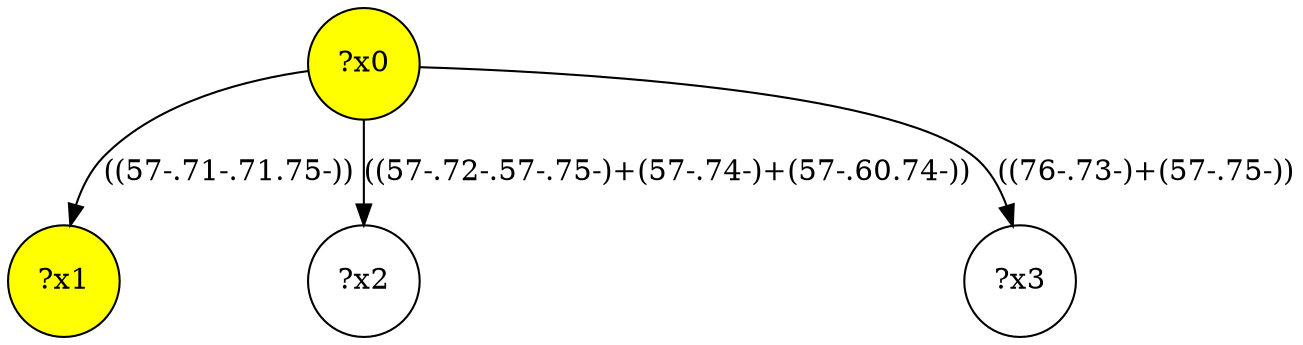 digraph g {
	x0 [fillcolor="yellow", style="filled," shape=circle, label="?x0"];
	x1 [fillcolor="yellow", style="filled," shape=circle, label="?x1"];
	x0 -> x1 [label="((57-.71-.71.75-))"];
	x2 [shape=circle, label="?x2"];
	x0 -> x2 [label="((57-.72-.57-.75-)+(57-.74-)+(57-.60.74-))"];
	x3 [shape=circle, label="?x3"];
	x0 -> x3 [label="((76-.73-)+(57-.75-))"];
}
